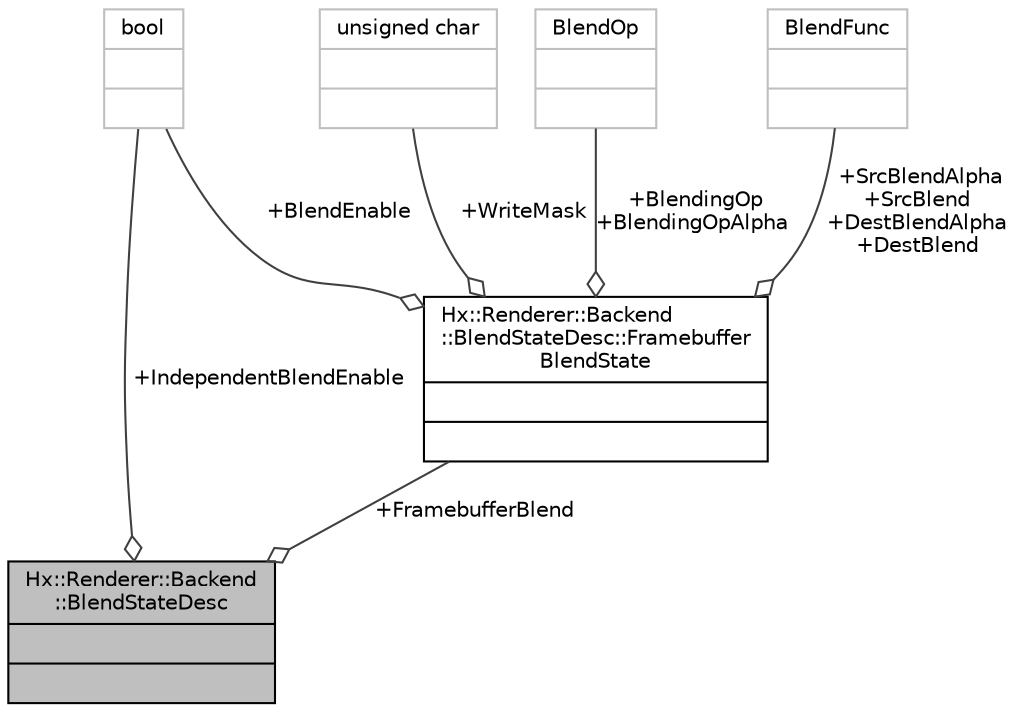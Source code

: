 digraph "Hx::Renderer::Backend::BlendStateDesc"
{
  edge [fontname="Helvetica",fontsize="10",labelfontname="Helvetica",labelfontsize="10"];
  node [fontname="Helvetica",fontsize="10",shape=record];
  Node1 [label="{Hx::Renderer::Backend\l::BlendStateDesc\n||}",height=0.2,width=0.4,color="black", fillcolor="grey75", style="filled", fontcolor="black"];
  Node2 -> Node1 [color="grey25",fontsize="10",style="solid",label=" +IndependentBlendEnable" ,arrowhead="odiamond",fontname="Helvetica"];
  Node2 [label="{bool\n||}",height=0.2,width=0.4,color="grey75", fillcolor="white", style="filled"];
  Node3 -> Node1 [color="grey25",fontsize="10",style="solid",label=" +FramebufferBlend" ,arrowhead="odiamond",fontname="Helvetica"];
  Node3 [label="{Hx::Renderer::Backend\l::BlendStateDesc::Framebuffer\lBlendState\n||}",height=0.2,width=0.4,color="black", fillcolor="white", style="filled",URL="$structHx_1_1Renderer_1_1Backend_1_1BlendStateDesc_1_1FramebufferBlendState.html"];
  Node4 -> Node3 [color="grey25",fontsize="10",style="solid",label=" +WriteMask" ,arrowhead="odiamond",fontname="Helvetica"];
  Node4 [label="{unsigned char\n||}",height=0.2,width=0.4,color="grey75", fillcolor="white", style="filled"];
  Node5 -> Node3 [color="grey25",fontsize="10",style="solid",label=" +BlendingOp\n+BlendingOpAlpha" ,arrowhead="odiamond",fontname="Helvetica"];
  Node5 [label="{BlendOp\n||}",height=0.2,width=0.4,color="grey75", fillcolor="white", style="filled"];
  Node6 -> Node3 [color="grey25",fontsize="10",style="solid",label=" +SrcBlendAlpha\n+SrcBlend\n+DestBlendAlpha\n+DestBlend" ,arrowhead="odiamond",fontname="Helvetica"];
  Node6 [label="{BlendFunc\n||}",height=0.2,width=0.4,color="grey75", fillcolor="white", style="filled"];
  Node2 -> Node3 [color="grey25",fontsize="10",style="solid",label=" +BlendEnable" ,arrowhead="odiamond",fontname="Helvetica"];
}
